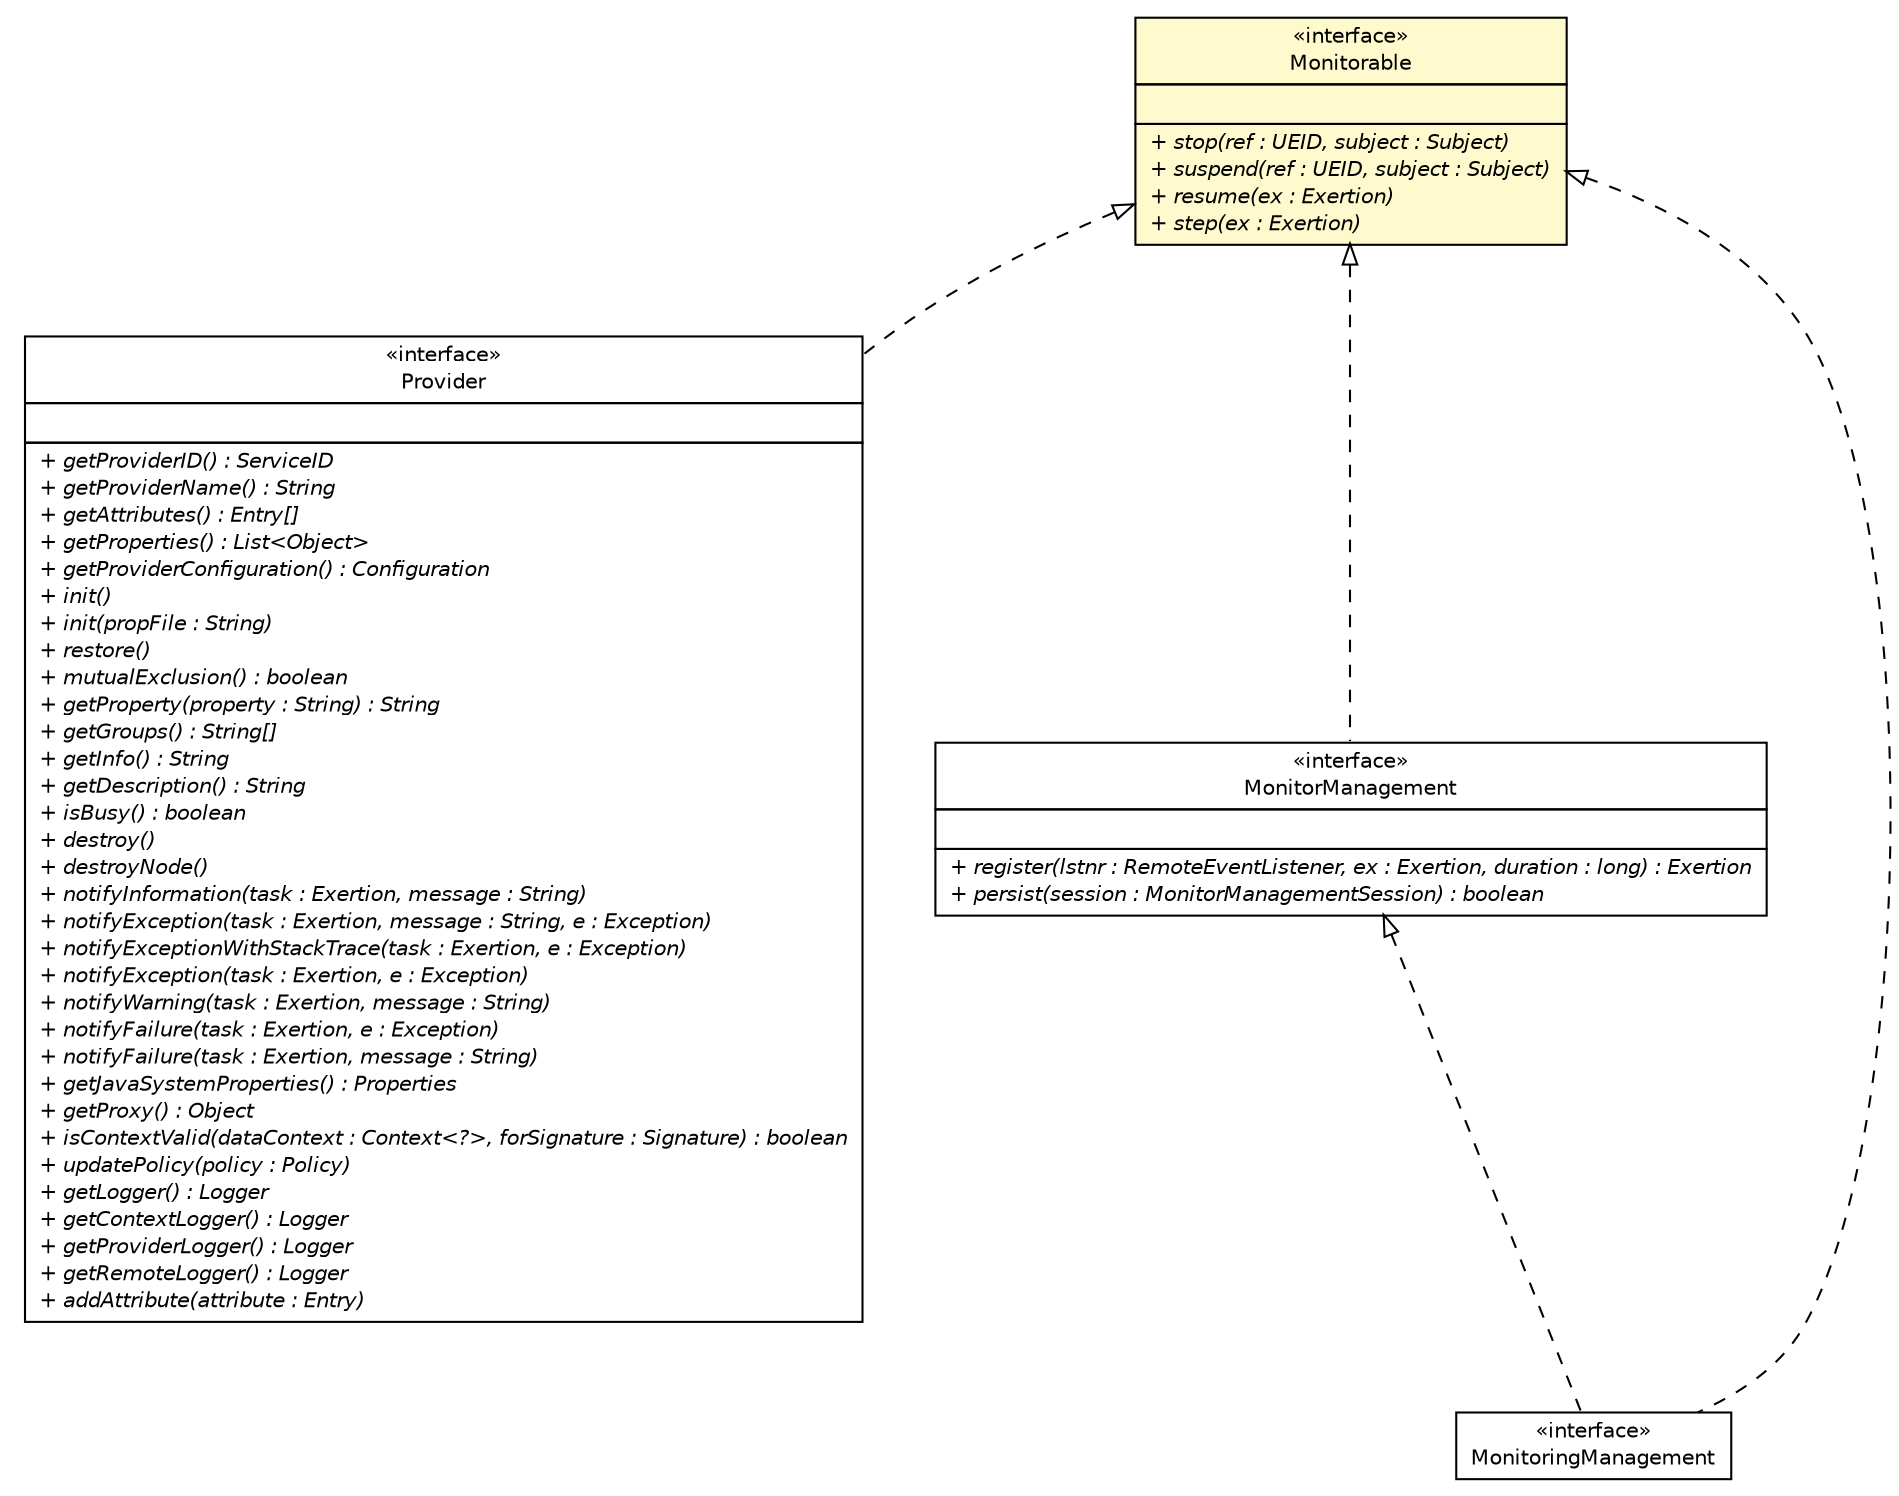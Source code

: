 #!/usr/local/bin/dot
#
# Class diagram 
# Generated by UMLGraph version R5_6 (http://www.umlgraph.org/)
#

digraph G {
	edge [fontname="Helvetica",fontsize=10,labelfontname="Helvetica",labelfontsize=10];
	node [fontname="Helvetica",fontsize=10,shape=plaintext];
	nodesep=0.25;
	ranksep=0.5;
	// sorcer.core.provider.Provider
	c364878 [label=<<table title="sorcer.core.provider.Provider" border="0" cellborder="1" cellspacing="0" cellpadding="2" port="p" href="../core/provider/Provider.html">
		<tr><td><table border="0" cellspacing="0" cellpadding="1">
<tr><td align="center" balign="center"> &#171;interface&#187; </td></tr>
<tr><td align="center" balign="center"> Provider </td></tr>
		</table></td></tr>
		<tr><td><table border="0" cellspacing="0" cellpadding="1">
<tr><td align="left" balign="left">  </td></tr>
		</table></td></tr>
		<tr><td><table border="0" cellspacing="0" cellpadding="1">
<tr><td align="left" balign="left"><font face="Helvetica-Oblique" point-size="10.0"> + getProviderID() : ServiceID </font></td></tr>
<tr><td align="left" balign="left"><font face="Helvetica-Oblique" point-size="10.0"> + getProviderName() : String </font></td></tr>
<tr><td align="left" balign="left"><font face="Helvetica-Oblique" point-size="10.0"> + getAttributes() : Entry[] </font></td></tr>
<tr><td align="left" balign="left"><font face="Helvetica-Oblique" point-size="10.0"> + getProperties() : List&lt;Object&gt; </font></td></tr>
<tr><td align="left" balign="left"><font face="Helvetica-Oblique" point-size="10.0"> + getProviderConfiguration() : Configuration </font></td></tr>
<tr><td align="left" balign="left"><font face="Helvetica-Oblique" point-size="10.0"> + init() </font></td></tr>
<tr><td align="left" balign="left"><font face="Helvetica-Oblique" point-size="10.0"> + init(propFile : String) </font></td></tr>
<tr><td align="left" balign="left"><font face="Helvetica-Oblique" point-size="10.0"> + restore() </font></td></tr>
<tr><td align="left" balign="left"><font face="Helvetica-Oblique" point-size="10.0"> + mutualExclusion() : boolean </font></td></tr>
<tr><td align="left" balign="left"><font face="Helvetica-Oblique" point-size="10.0"> + getProperty(property : String) : String </font></td></tr>
<tr><td align="left" balign="left"><font face="Helvetica-Oblique" point-size="10.0"> + getGroups() : String[] </font></td></tr>
<tr><td align="left" balign="left"><font face="Helvetica-Oblique" point-size="10.0"> + getInfo() : String </font></td></tr>
<tr><td align="left" balign="left"><font face="Helvetica-Oblique" point-size="10.0"> + getDescription() : String </font></td></tr>
<tr><td align="left" balign="left"><font face="Helvetica-Oblique" point-size="10.0"> + isBusy() : boolean </font></td></tr>
<tr><td align="left" balign="left"><font face="Helvetica-Oblique" point-size="10.0"> + destroy() </font></td></tr>
<tr><td align="left" balign="left"><font face="Helvetica-Oblique" point-size="10.0"> + destroyNode() </font></td></tr>
<tr><td align="left" balign="left"><font face="Helvetica-Oblique" point-size="10.0"> + notifyInformation(task : Exertion, message : String) </font></td></tr>
<tr><td align="left" balign="left"><font face="Helvetica-Oblique" point-size="10.0"> + notifyException(task : Exertion, message : String, e : Exception) </font></td></tr>
<tr><td align="left" balign="left"><font face="Helvetica-Oblique" point-size="10.0"> + notifyExceptionWithStackTrace(task : Exertion, e : Exception) </font></td></tr>
<tr><td align="left" balign="left"><font face="Helvetica-Oblique" point-size="10.0"> + notifyException(task : Exertion, e : Exception) </font></td></tr>
<tr><td align="left" balign="left"><font face="Helvetica-Oblique" point-size="10.0"> + notifyWarning(task : Exertion, message : String) </font></td></tr>
<tr><td align="left" balign="left"><font face="Helvetica-Oblique" point-size="10.0"> + notifyFailure(task : Exertion, e : Exception) </font></td></tr>
<tr><td align="left" balign="left"><font face="Helvetica-Oblique" point-size="10.0"> + notifyFailure(task : Exertion, message : String) </font></td></tr>
<tr><td align="left" balign="left"><font face="Helvetica-Oblique" point-size="10.0"> + getJavaSystemProperties() : Properties </font></td></tr>
<tr><td align="left" balign="left"><font face="Helvetica-Oblique" point-size="10.0"> + getProxy() : Object </font></td></tr>
<tr><td align="left" balign="left"><font face="Helvetica-Oblique" point-size="10.0"> + isContextValid(dataContext : Context&lt;?&gt;, forSignature : Signature) : boolean </font></td></tr>
<tr><td align="left" balign="left"><font face="Helvetica-Oblique" point-size="10.0"> + updatePolicy(policy : Policy) </font></td></tr>
<tr><td align="left" balign="left"><font face="Helvetica-Oblique" point-size="10.0"> + getLogger() : Logger </font></td></tr>
<tr><td align="left" balign="left"><font face="Helvetica-Oblique" point-size="10.0"> + getContextLogger() : Logger </font></td></tr>
<tr><td align="left" balign="left"><font face="Helvetica-Oblique" point-size="10.0"> + getProviderLogger() : Logger </font></td></tr>
<tr><td align="left" balign="left"><font face="Helvetica-Oblique" point-size="10.0"> + getRemoteLogger() : Logger </font></td></tr>
<tr><td align="left" balign="left"><font face="Helvetica-Oblique" point-size="10.0"> + addAttribute(attribute : Entry) </font></td></tr>
		</table></td></tr>
		</table>>, URL="../core/provider/Provider.html", fontname="Helvetica", fontcolor="black", fontsize=10.0];
	// sorcer.core.monitor.MonitorManagement
	c364916 [label=<<table title="sorcer.core.monitor.MonitorManagement" border="0" cellborder="1" cellspacing="0" cellpadding="2" port="p" href="../core/monitor/MonitorManagement.html">
		<tr><td><table border="0" cellspacing="0" cellpadding="1">
<tr><td align="center" balign="center"> &#171;interface&#187; </td></tr>
<tr><td align="center" balign="center"> MonitorManagement </td></tr>
		</table></td></tr>
		<tr><td><table border="0" cellspacing="0" cellpadding="1">
<tr><td align="left" balign="left">  </td></tr>
		</table></td></tr>
		<tr><td><table border="0" cellspacing="0" cellpadding="1">
<tr><td align="left" balign="left"><font face="Helvetica-Oblique" point-size="10.0"> + register(lstnr : RemoteEventListener, ex : Exertion, duration : long) : Exertion </font></td></tr>
<tr><td align="left" balign="left"><font face="Helvetica-Oblique" point-size="10.0"> + persist(session : MonitorManagementSession) : boolean </font></td></tr>
		</table></td></tr>
		</table>>, URL="../core/monitor/MonitorManagement.html", fontname="Helvetica", fontcolor="black", fontsize=10.0];
	// sorcer.core.monitor.MonitoringManagement
	c364918 [label=<<table title="sorcer.core.monitor.MonitoringManagement" border="0" cellborder="1" cellspacing="0" cellpadding="2" port="p" href="../core/monitor/MonitoringManagement.html">
		<tr><td><table border="0" cellspacing="0" cellpadding="1">
<tr><td align="center" balign="center"> &#171;interface&#187; </td></tr>
<tr><td align="center" balign="center"> MonitoringManagement </td></tr>
		</table></td></tr>
		</table>>, URL="../core/monitor/MonitoringManagement.html", fontname="Helvetica", fontcolor="black", fontsize=10.0];
	// sorcer.service.Monitorable
	c365023 [label=<<table title="sorcer.service.Monitorable" border="0" cellborder="1" cellspacing="0" cellpadding="2" port="p" bgcolor="lemonChiffon" href="./Monitorable.html">
		<tr><td><table border="0" cellspacing="0" cellpadding="1">
<tr><td align="center" balign="center"> &#171;interface&#187; </td></tr>
<tr><td align="center" balign="center"> Monitorable </td></tr>
		</table></td></tr>
		<tr><td><table border="0" cellspacing="0" cellpadding="1">
<tr><td align="left" balign="left">  </td></tr>
		</table></td></tr>
		<tr><td><table border="0" cellspacing="0" cellpadding="1">
<tr><td align="left" balign="left"><font face="Helvetica-Oblique" point-size="10.0"> + stop(ref : UEID, subject : Subject) </font></td></tr>
<tr><td align="left" balign="left"><font face="Helvetica-Oblique" point-size="10.0"> + suspend(ref : UEID, subject : Subject) </font></td></tr>
<tr><td align="left" balign="left"><font face="Helvetica-Oblique" point-size="10.0"> + resume(ex : Exertion) </font></td></tr>
<tr><td align="left" balign="left"><font face="Helvetica-Oblique" point-size="10.0"> + step(ex : Exertion) </font></td></tr>
		</table></td></tr>
		</table>>, URL="./Monitorable.html", fontname="Helvetica", fontcolor="black", fontsize=10.0];
	//sorcer.core.provider.Provider implements sorcer.service.Monitorable
	c365023:p -> c364878:p [dir=back,arrowtail=empty,style=dashed];
	//sorcer.core.monitor.MonitorManagement implements sorcer.service.Monitorable
	c365023:p -> c364916:p [dir=back,arrowtail=empty,style=dashed];
	//sorcer.core.monitor.MonitoringManagement implements sorcer.service.Monitorable
	c365023:p -> c364918:p [dir=back,arrowtail=empty,style=dashed];
	//sorcer.core.monitor.MonitoringManagement implements sorcer.core.monitor.MonitorManagement
	c364916:p -> c364918:p [dir=back,arrowtail=empty,style=dashed];
}

